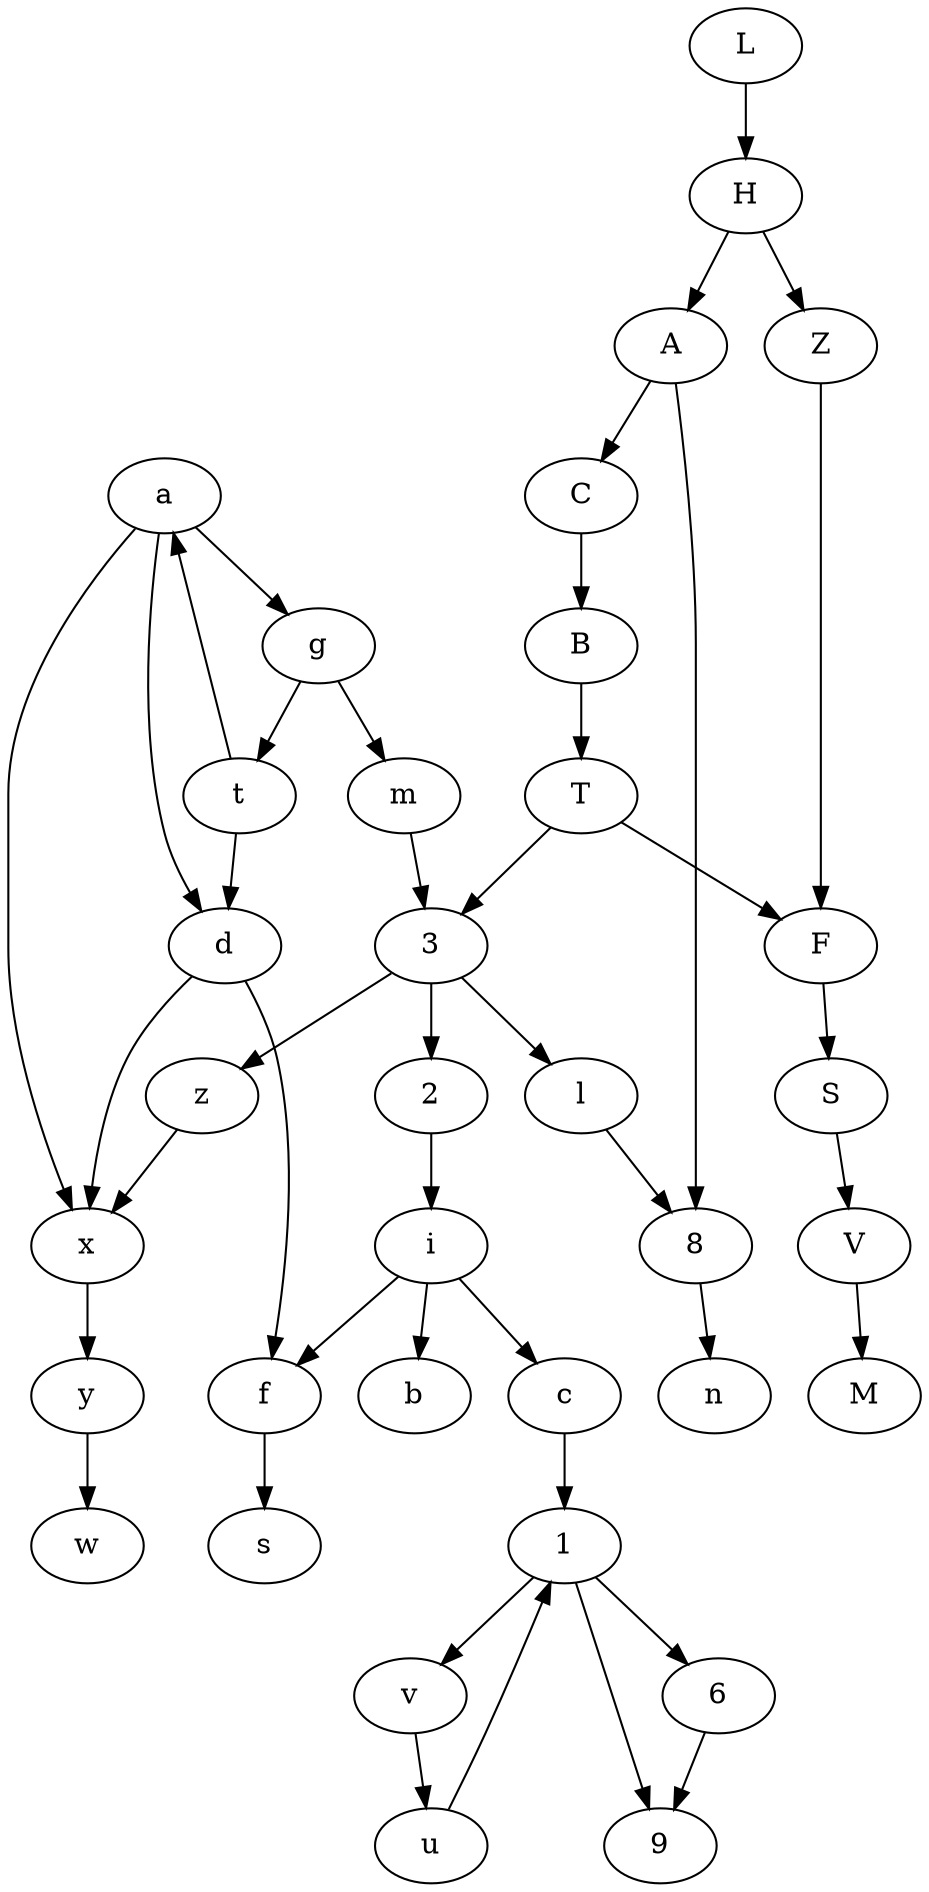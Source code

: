 digraph mio_grafo {
a -> g;
a -> d;
d -> x;
g -> t;
t -> a;
a -> x;
g -> m;
t -> d;
x -> y;
y -> w;
d -> f;
m -> 3;
3 -> z;
z -> x;
3 -> 2;
3 -> l;
2 -> i;
i -> b;
i -> c;
i -> f;
f -> s;
c -> 1;
1 -> v;
1 -> 9;
v -> u;
u -> 1;
1 -> 6;
6 -> 9;
l -> 8;
8 -> n;
L -> H;
Z -> F;
H -> A;
A -> 8;
H -> Z;
A -> C;
C -> B;
B -> T;
T -> 3;
T -> F;
F -> S;
S -> V;
V -> M;
}

